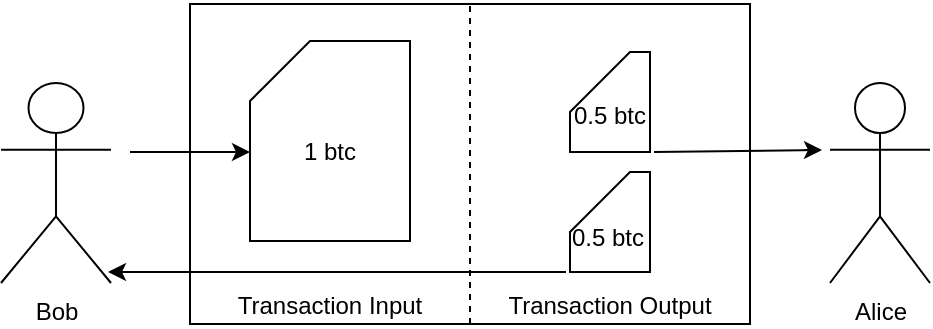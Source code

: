 <mxfile version="12.0.2" type="device" pages="1"><diagram id="pYXjspTsK4JmKwObx9s9" name="Page-1"><mxGraphModel dx="932" dy="559" grid="1" gridSize="10" guides="1" tooltips="1" connect="1" arrows="1" fold="1" page="1" pageScale="1" pageWidth="827" pageHeight="1169" math="0" shadow="0"><root><mxCell id="0"/><mxCell id="1" parent="0"/><mxCell id="hW9GR61zB3HDlajCynwl-6" value="" style="rounded=0;whiteSpace=wrap;html=1;" vertex="1" parent="1"><mxGeometry x="280" y="160" width="280" height="160" as="geometry"/></mxCell><mxCell id="hW9GR61zB3HDlajCynwl-1" value="Bob" style="shape=umlActor;verticalLabelPosition=bottom;labelBackgroundColor=#ffffff;verticalAlign=top;html=1;outlineConnect=0;" vertex="1" parent="1"><mxGeometry x="185.5" y="199.5" width="55" height="100" as="geometry"/></mxCell><mxCell id="hW9GR61zB3HDlajCynwl-5" value="Alice" style="shape=umlActor;verticalLabelPosition=bottom;labelBackgroundColor=#ffffff;verticalAlign=top;html=1;outlineConnect=0;" vertex="1" parent="1"><mxGeometry x="600" y="199.5" width="50" height="100" as="geometry"/></mxCell><mxCell id="hW9GR61zB3HDlajCynwl-8" value="" style="endArrow=none;dashed=1;html=1;exitX=0.5;exitY=1;exitDx=0;exitDy=0;" edge="1" parent="1" source="hW9GR61zB3HDlajCynwl-6"><mxGeometry width="50" height="50" relative="1" as="geometry"><mxPoint x="432.92" y="310" as="sourcePoint"/><mxPoint x="420" y="159" as="targetPoint"/></mxGeometry></mxCell><mxCell id="hW9GR61zB3HDlajCynwl-9" value="Transaction Input" style="text;html=1;strokeColor=none;fillColor=none;align=center;verticalAlign=middle;whiteSpace=wrap;rounded=0;" vertex="1" parent="1"><mxGeometry x="280" y="301" width="140" height="20" as="geometry"/></mxCell><mxCell id="hW9GR61zB3HDlajCynwl-10" value="Transaction Output" style="text;html=1;strokeColor=none;fillColor=none;align=center;verticalAlign=middle;whiteSpace=wrap;rounded=0;" vertex="1" parent="1"><mxGeometry x="420" y="301" width="140" height="20" as="geometry"/></mxCell><mxCell id="hW9GR61zB3HDlajCynwl-11" value="" style="shape=card;whiteSpace=wrap;html=1;" vertex="1" parent="1"><mxGeometry x="310" y="178.5" width="80" height="100" as="geometry"/></mxCell><mxCell id="hW9GR61zB3HDlajCynwl-12" value="" style="shape=card;whiteSpace=wrap;html=1;" vertex="1" parent="1"><mxGeometry x="470" y="184" width="40" height="50" as="geometry"/></mxCell><mxCell id="hW9GR61zB3HDlajCynwl-14" value="1 btc" style="text;html=1;strokeColor=none;fillColor=none;align=center;verticalAlign=middle;whiteSpace=wrap;rounded=0;" vertex="1" parent="1"><mxGeometry x="330" y="224" width="40" height="20" as="geometry"/></mxCell><mxCell id="hW9GR61zB3HDlajCynwl-15" value="0.5 btc" style="text;html=1;strokeColor=none;fillColor=none;align=center;verticalAlign=middle;whiteSpace=wrap;rounded=0;" vertex="1" parent="1"><mxGeometry x="470" y="206" width="40" height="20" as="geometry"/></mxCell><mxCell id="hW9GR61zB3HDlajCynwl-19" value="" style="shape=card;whiteSpace=wrap;html=1;" vertex="1" parent="1"><mxGeometry x="470" y="244" width="40" height="50" as="geometry"/></mxCell><mxCell id="hW9GR61zB3HDlajCynwl-20" value="0.5 btc" style="text;html=1;strokeColor=none;fillColor=none;align=center;verticalAlign=middle;whiteSpace=wrap;rounded=0;" vertex="1" parent="1"><mxGeometry x="469" y="267" width="40" height="20" as="geometry"/></mxCell><mxCell id="hW9GR61zB3HDlajCynwl-23" value="" style="endArrow=classic;html=1;" edge="1" parent="1"><mxGeometry width="50" height="50" relative="1" as="geometry"><mxPoint x="468" y="294" as="sourcePoint"/><mxPoint x="239" y="294" as="targetPoint"/></mxGeometry></mxCell><mxCell id="hW9GR61zB3HDlajCynwl-25" value="" style="endArrow=classic;html=1;" edge="1" parent="1"><mxGeometry width="50" height="50" relative="1" as="geometry"><mxPoint x="250" y="234" as="sourcePoint"/><mxPoint x="310" y="234" as="targetPoint"/><Array as="points"><mxPoint x="310" y="234"/><mxPoint x="300" y="234"/></Array></mxGeometry></mxCell><mxCell id="hW9GR61zB3HDlajCynwl-26" value="" style="endArrow=classic;html=1;exitX=1;exitY=1;exitDx=0;exitDy=0;exitPerimeter=0;" edge="1" parent="1"><mxGeometry width="50" height="50" relative="1" as="geometry"><mxPoint x="512" y="234" as="sourcePoint"/><mxPoint x="596" y="233" as="targetPoint"/><Array as="points"><mxPoint x="596" y="233"/><mxPoint x="586" y="233"/></Array></mxGeometry></mxCell></root></mxGraphModel></diagram></mxfile>